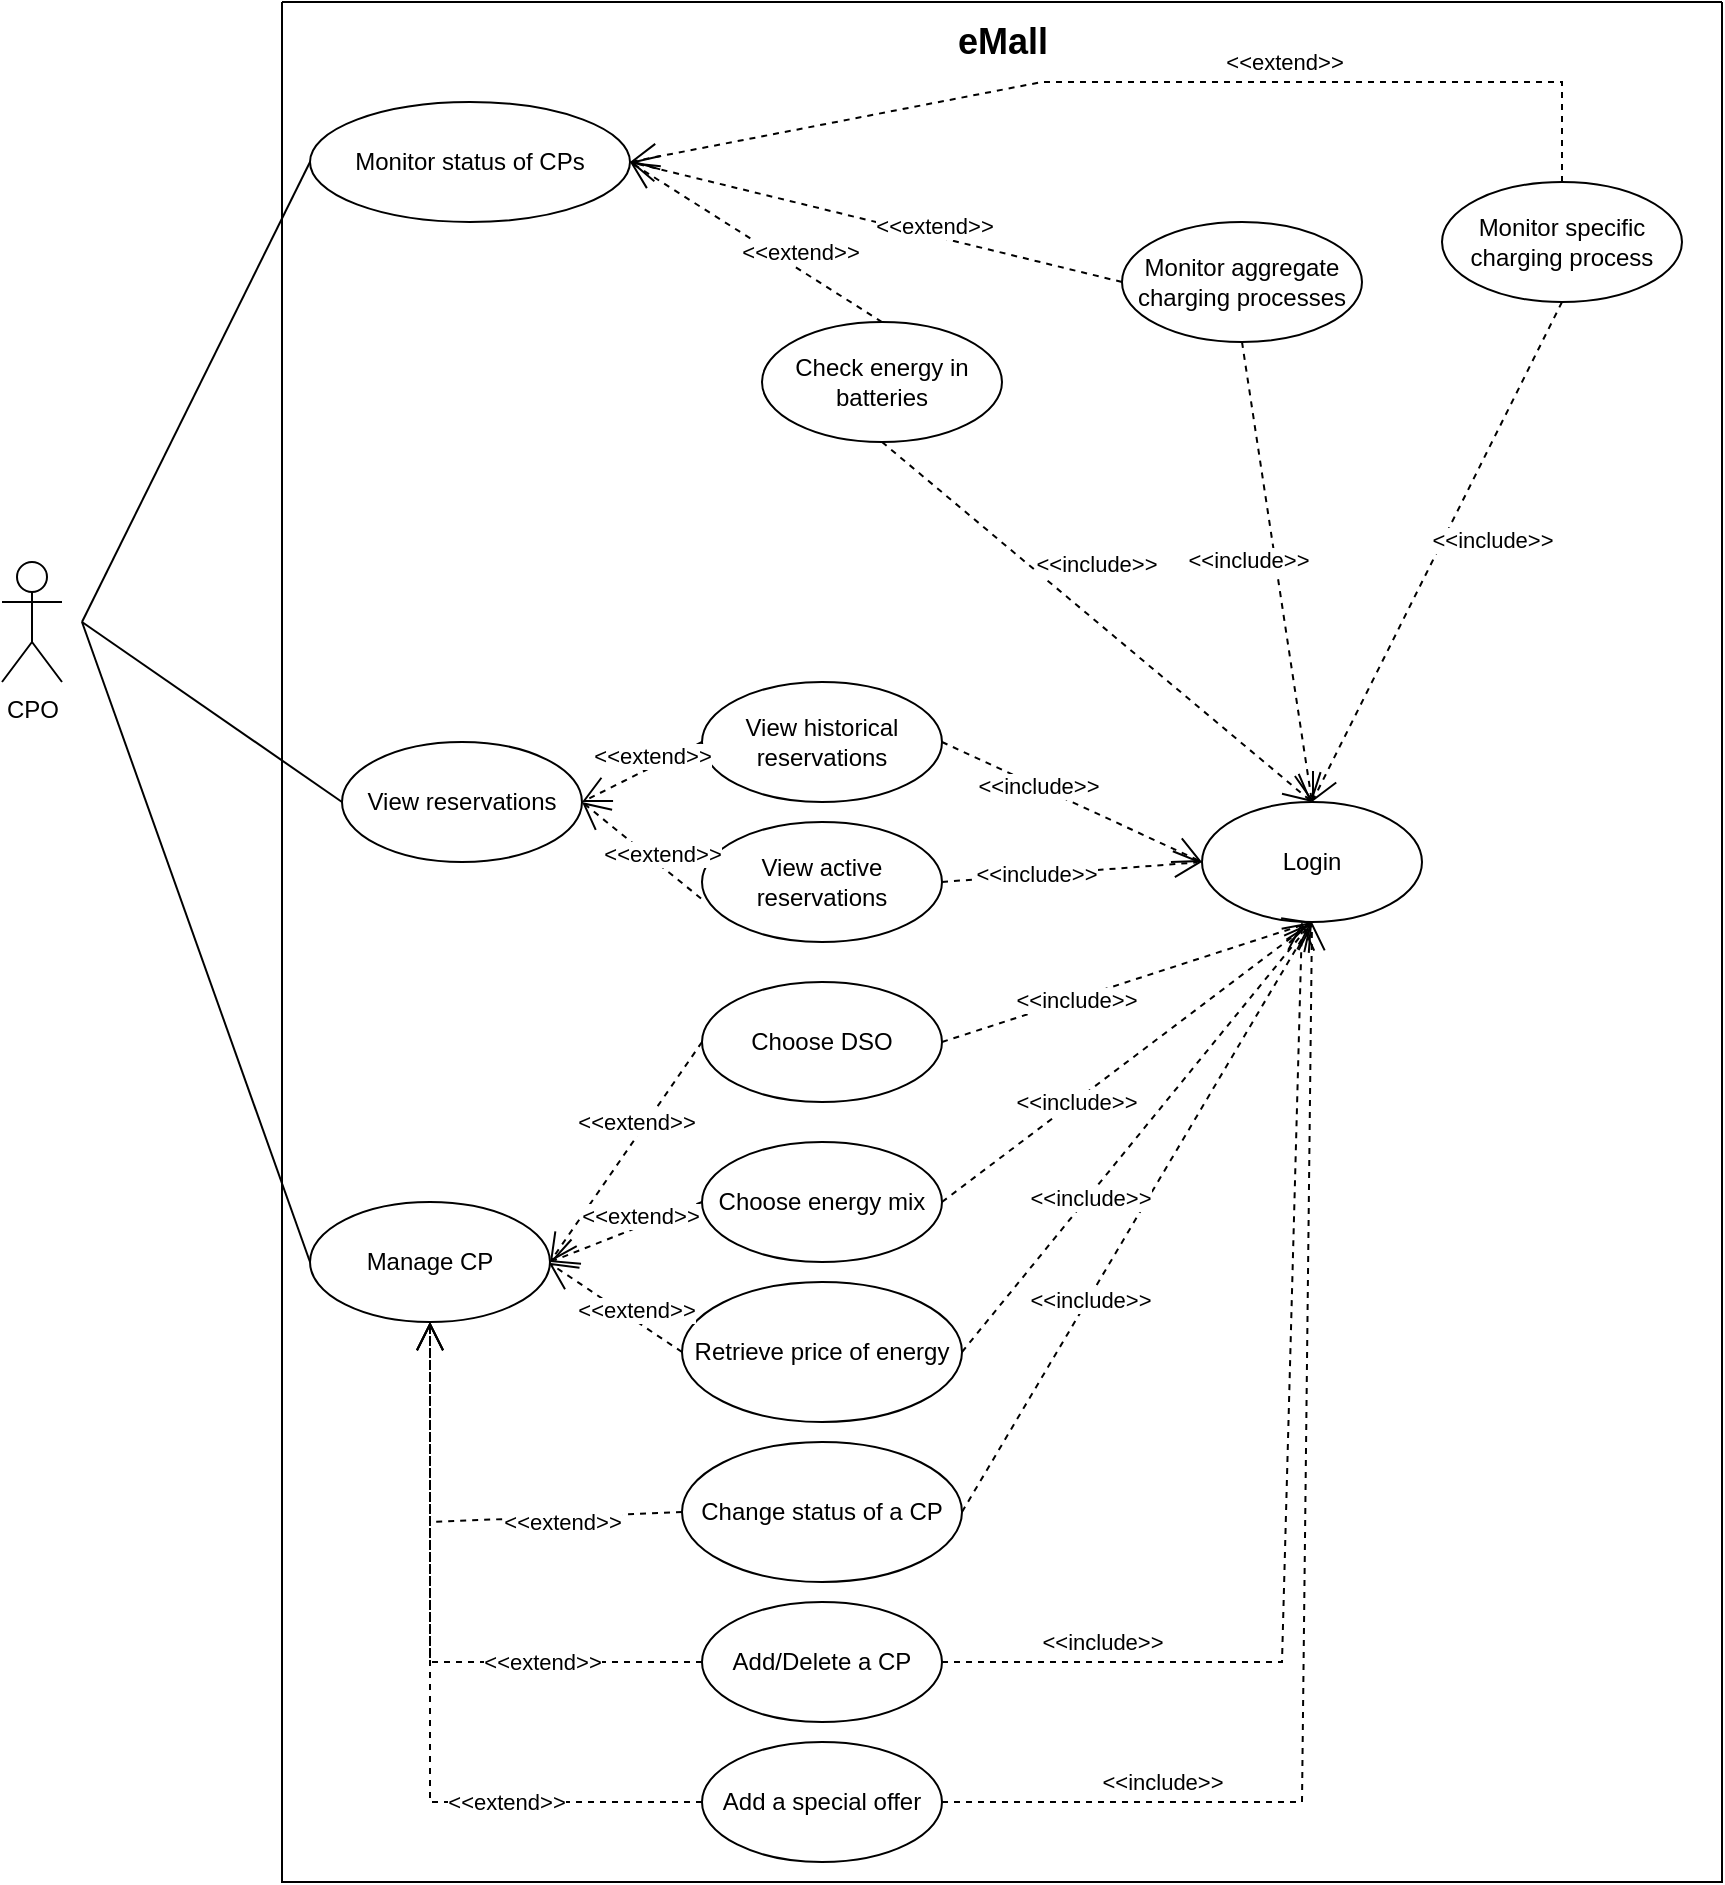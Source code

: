 <mxfile version="20.6.0" type="device"><diagram id="xSfS7f9iVf7y01iCm8C_" name="Pagina-1"><mxGraphModel dx="1730" dy="2127" grid="1" gridSize="10" guides="1" tooltips="1" connect="1" arrows="1" fold="1" page="1" pageScale="1" pageWidth="827" pageHeight="1169" math="0" shadow="0"><root><mxCell id="0"/><mxCell id="1" parent="0"/><mxCell id="NoGL-9SGHFlckXkN0ljQ-2" value="CPO" style="shape=umlActor;verticalLabelPosition=bottom;verticalAlign=top;html=1;outlineConnect=0;" parent="1" vertex="1"><mxGeometry x="50" y="40" width="30" height="60" as="geometry"/></mxCell><mxCell id="NoGL-9SGHFlckXkN0ljQ-3" value="" style="swimlane;startSize=0;" parent="1" vertex="1"><mxGeometry x="190" y="-240" width="720" height="940" as="geometry"><mxRectangle x="370" y="70" width="50" height="40" as="alternateBounds"/></mxGeometry></mxCell><mxCell id="NoGL-9SGHFlckXkN0ljQ-5" value="eMall" style="text;html=1;align=center;verticalAlign=middle;resizable=0;points=[];autosize=1;strokeColor=none;fillColor=none;fontSize=18;fontStyle=1" parent="NoGL-9SGHFlckXkN0ljQ-3" vertex="1"><mxGeometry x="325" width="70" height="40" as="geometry"/></mxCell><mxCell id="NoGL-9SGHFlckXkN0ljQ-9" value="Login" style="ellipse;whiteSpace=wrap;html=1;strokeWidth=1;" parent="NoGL-9SGHFlckXkN0ljQ-3" vertex="1"><mxGeometry x="460" y="400" width="110" height="60" as="geometry"/></mxCell><mxCell id="NoGL-9SGHFlckXkN0ljQ-11" value="Monitor status of CPs" style="ellipse;whiteSpace=wrap;html=1;strokeWidth=1;" parent="NoGL-9SGHFlckXkN0ljQ-3" vertex="1"><mxGeometry x="14" y="50" width="160" height="60" as="geometry"/></mxCell><mxCell id="WSd1pxD6rkp4gxGv32OZ-4" value="Monitor aggregate charging processes" style="ellipse;whiteSpace=wrap;html=1;" parent="NoGL-9SGHFlckXkN0ljQ-3" vertex="1"><mxGeometry x="420" y="110" width="120" height="60" as="geometry"/></mxCell><mxCell id="WSd1pxD6rkp4gxGv32OZ-9" value="&amp;lt;&amp;lt;extend&amp;gt;&amp;gt;" style="endArrow=open;endSize=12;dashed=1;html=1;rounded=0;exitX=0;exitY=0.5;exitDx=0;exitDy=0;entryX=1;entryY=0.5;entryDx=0;entryDy=0;" parent="NoGL-9SGHFlckXkN0ljQ-3" source="WSd1pxD6rkp4gxGv32OZ-4" target="NoGL-9SGHFlckXkN0ljQ-11" edge="1"><mxGeometry x="-0.231" y="-5" width="160" relative="1" as="geometry"><mxPoint x="270" y="50" as="sourcePoint"/><mxPoint x="180" y="90" as="targetPoint"/><mxPoint as="offset"/></mxGeometry></mxCell><mxCell id="WSd1pxD6rkp4gxGv32OZ-7" value="Check energy in batteries" style="ellipse;whiteSpace=wrap;html=1;" parent="NoGL-9SGHFlckXkN0ljQ-3" vertex="1"><mxGeometry x="240" y="160" width="120" height="60" as="geometry"/></mxCell><mxCell id="WSd1pxD6rkp4gxGv32OZ-10" value="&amp;lt;&amp;lt;extend&amp;gt;&amp;gt;" style="endArrow=open;endSize=12;dashed=1;html=1;rounded=0;exitX=0.5;exitY=0;exitDx=0;exitDy=0;entryX=1;entryY=0.5;entryDx=0;entryDy=0;" parent="NoGL-9SGHFlckXkN0ljQ-3" source="WSd1pxD6rkp4gxGv32OZ-7" target="NoGL-9SGHFlckXkN0ljQ-11" edge="1"><mxGeometry x="-0.281" y="-8" width="160" relative="1" as="geometry"><mxPoint x="280" y="60" as="sourcePoint"/><mxPoint x="190" y="100" as="targetPoint"/><mxPoint as="offset"/></mxGeometry></mxCell><mxCell id="WSd1pxD6rkp4gxGv32OZ-1" value="Monitor specific charging process" style="ellipse;whiteSpace=wrap;html=1;" parent="NoGL-9SGHFlckXkN0ljQ-3" vertex="1"><mxGeometry x="580" y="90" width="120" height="60" as="geometry"/></mxCell><mxCell id="WSd1pxD6rkp4gxGv32OZ-12" value="&amp;lt;&amp;lt;include&amp;gt;&amp;gt;" style="endArrow=open;endSize=12;dashed=1;html=1;rounded=0;exitX=0.5;exitY=1;exitDx=0;exitDy=0;entryX=0.5;entryY=0;entryDx=0;entryDy=0;" parent="NoGL-9SGHFlckXkN0ljQ-3" source="WSd1pxD6rkp4gxGv32OZ-7" target="NoGL-9SGHFlckXkN0ljQ-9" edge="1"><mxGeometry x="-0.132" y="22" width="160" relative="1" as="geometry"><mxPoint x="470" y="200" as="sourcePoint"/><mxPoint x="576" y="450" as="targetPoint"/><mxPoint as="offset"/></mxGeometry></mxCell><mxCell id="WSd1pxD6rkp4gxGv32OZ-13" value="&amp;lt;&amp;lt;include&amp;gt;&amp;gt;" style="endArrow=open;endSize=12;dashed=1;html=1;rounded=0;exitX=0.5;exitY=1;exitDx=0;exitDy=0;entryX=0.5;entryY=0;entryDx=0;entryDy=0;" parent="NoGL-9SGHFlckXkN0ljQ-3" source="WSd1pxD6rkp4gxGv32OZ-4" target="NoGL-9SGHFlckXkN0ljQ-9" edge="1"><mxGeometry x="-0.068" y="-13" width="160" relative="1" as="geometry"><mxPoint x="480" y="210" as="sourcePoint"/><mxPoint x="586" y="460" as="targetPoint"/><mxPoint as="offset"/></mxGeometry></mxCell><mxCell id="WSd1pxD6rkp4gxGv32OZ-14" value="&amp;lt;&amp;lt;include&amp;gt;&amp;gt;" style="endArrow=open;endSize=12;dashed=1;html=1;rounded=0;exitX=0.5;exitY=1;exitDx=0;exitDy=0;entryX=0.5;entryY=0;entryDx=0;entryDy=0;" parent="NoGL-9SGHFlckXkN0ljQ-3" source="WSd1pxD6rkp4gxGv32OZ-1" target="NoGL-9SGHFlckXkN0ljQ-9" edge="1"><mxGeometry x="-0.132" y="22" width="160" relative="1" as="geometry"><mxPoint x="490" y="220" as="sourcePoint"/><mxPoint x="596" y="470" as="targetPoint"/><mxPoint as="offset"/></mxGeometry></mxCell><mxCell id="WSd1pxD6rkp4gxGv32OZ-3" value="&amp;lt;&amp;lt;extend&amp;gt;&amp;gt;" style="endArrow=open;endSize=12;dashed=1;html=1;rounded=0;exitX=0.5;exitY=0;exitDx=0;exitDy=0;entryX=1;entryY=0.5;entryDx=0;entryDy=0;" parent="NoGL-9SGHFlckXkN0ljQ-3" source="WSd1pxD6rkp4gxGv32OZ-1" target="NoGL-9SGHFlckXkN0ljQ-11" edge="1"><mxGeometry x="-0.269" y="-10" width="160" relative="1" as="geometry"><mxPoint x="184" y="40" as="sourcePoint"/><mxPoint x="170" y="30" as="targetPoint"/><mxPoint x="1" as="offset"/><Array as="points"><mxPoint x="640" y="40"/><mxPoint x="380" y="40"/></Array></mxGeometry></mxCell><mxCell id="WSd1pxD6rkp4gxGv32OZ-15" value="View reservations" style="ellipse;whiteSpace=wrap;html=1;" parent="NoGL-9SGHFlckXkN0ljQ-3" vertex="1"><mxGeometry x="30" y="370" width="120" height="60" as="geometry"/></mxCell><mxCell id="WSd1pxD6rkp4gxGv32OZ-16" value="View historical reservations" style="ellipse;whiteSpace=wrap;html=1;" parent="NoGL-9SGHFlckXkN0ljQ-3" vertex="1"><mxGeometry x="210" y="340" width="120" height="60" as="geometry"/></mxCell><mxCell id="WSd1pxD6rkp4gxGv32OZ-19" value="&amp;lt;&amp;lt;extend&amp;gt;&amp;gt;" style="endArrow=open;endSize=12;dashed=1;html=1;rounded=0;exitX=0;exitY=0.5;exitDx=0;exitDy=0;entryX=1;entryY=0.5;entryDx=0;entryDy=0;" parent="NoGL-9SGHFlckXkN0ljQ-3" source="WSd1pxD6rkp4gxGv32OZ-16" target="WSd1pxD6rkp4gxGv32OZ-15" edge="1"><mxGeometry x="-0.231" y="-5" width="160" relative="1" as="geometry"><mxPoint x="702.0" y="480" as="sourcePoint"/><mxPoint x="456.0" y="420" as="targetPoint"/><mxPoint as="offset"/></mxGeometry></mxCell><mxCell id="WSd1pxD6rkp4gxGv32OZ-21" value="&amp;lt;&amp;lt;include&amp;gt;&amp;gt;" style="endArrow=open;endSize=12;dashed=1;html=1;rounded=0;exitX=1;exitY=0.5;exitDx=0;exitDy=0;entryX=0;entryY=0.5;entryDx=0;entryDy=0;" parent="NoGL-9SGHFlckXkN0ljQ-3" source="WSd1pxD6rkp4gxGv32OZ-16" target="NoGL-9SGHFlckXkN0ljQ-9" edge="1"><mxGeometry x="-0.283" width="160" relative="1" as="geometry"><mxPoint x="200" y="530" as="sourcePoint"/><mxPoint x="551" y="670" as="targetPoint"/><mxPoint x="1" as="offset"/></mxGeometry></mxCell><mxCell id="WSd1pxD6rkp4gxGv32OZ-23" value="Manage CP" style="ellipse;whiteSpace=wrap;html=1;" parent="NoGL-9SGHFlckXkN0ljQ-3" vertex="1"><mxGeometry x="14" y="600" width="120" height="60" as="geometry"/></mxCell><mxCell id="WSd1pxD6rkp4gxGv32OZ-24" value="Choose DSO" style="ellipse;whiteSpace=wrap;html=1;" parent="NoGL-9SGHFlckXkN0ljQ-3" vertex="1"><mxGeometry x="210" y="490" width="120" height="60" as="geometry"/></mxCell><mxCell id="WSd1pxD6rkp4gxGv32OZ-25" value="&amp;lt;&amp;lt;extend&amp;gt;&amp;gt;" style="endArrow=open;endSize=12;dashed=1;html=1;rounded=0;exitX=0;exitY=0.5;exitDx=0;exitDy=0;entryX=1;entryY=0.5;entryDx=0;entryDy=0;" parent="NoGL-9SGHFlckXkN0ljQ-3" source="WSd1pxD6rkp4gxGv32OZ-24" target="WSd1pxD6rkp4gxGv32OZ-23" edge="1"><mxGeometry x="-0.231" y="-5" width="160" relative="1" as="geometry"><mxPoint x="215.52" y="468.22" as="sourcePoint"/><mxPoint x="160.0" y="410" as="targetPoint"/><mxPoint as="offset"/></mxGeometry></mxCell><mxCell id="WSd1pxD6rkp4gxGv32OZ-27" value="Choose energy mix" style="ellipse;whiteSpace=wrap;html=1;" parent="NoGL-9SGHFlckXkN0ljQ-3" vertex="1"><mxGeometry x="210" y="570" width="120" height="60" as="geometry"/></mxCell><mxCell id="WSd1pxD6rkp4gxGv32OZ-28" value="&amp;lt;&amp;lt;extend&amp;gt;&amp;gt;" style="endArrow=open;endSize=12;dashed=1;html=1;rounded=0;exitX=0;exitY=0.5;exitDx=0;exitDy=0;entryX=1;entryY=0.5;entryDx=0;entryDy=0;" parent="NoGL-9SGHFlckXkN0ljQ-3" source="WSd1pxD6rkp4gxGv32OZ-27" target="WSd1pxD6rkp4gxGv32OZ-23" edge="1"><mxGeometry x="-0.231" y="-5" width="160" relative="1" as="geometry"><mxPoint x="225.52" y="478.22" as="sourcePoint"/><mxPoint x="170.0" y="420" as="targetPoint"/><mxPoint as="offset"/></mxGeometry></mxCell><mxCell id="WSd1pxD6rkp4gxGv32OZ-30" value="&amp;lt;&amp;lt;include&amp;gt;&amp;gt;" style="endArrow=open;endSize=12;dashed=1;html=1;rounded=0;exitX=1;exitY=0.5;exitDx=0;exitDy=0;entryX=0.5;entryY=1;entryDx=0;entryDy=0;" parent="NoGL-9SGHFlckXkN0ljQ-3" source="WSd1pxD6rkp4gxGv32OZ-27" target="NoGL-9SGHFlckXkN0ljQ-9" edge="1"><mxGeometry x="-0.283" width="160" relative="1" as="geometry"><mxPoint x="346" y="470" as="sourcePoint"/><mxPoint x="460" y="430" as="targetPoint"/><mxPoint x="1" as="offset"/></mxGeometry></mxCell><mxCell id="WSd1pxD6rkp4gxGv32OZ-29" value="&amp;lt;&amp;lt;include&amp;gt;&amp;gt;" style="endArrow=open;endSize=12;dashed=1;html=1;rounded=0;exitX=1;exitY=0.5;exitDx=0;exitDy=0;entryX=0.5;entryY=1;entryDx=0;entryDy=0;" parent="NoGL-9SGHFlckXkN0ljQ-3" source="WSd1pxD6rkp4gxGv32OZ-24" target="NoGL-9SGHFlckXkN0ljQ-9" edge="1"><mxGeometry x="-0.283" width="160" relative="1" as="geometry"><mxPoint x="336" y="460" as="sourcePoint"/><mxPoint x="410" y="490" as="targetPoint"/><mxPoint x="1" as="offset"/></mxGeometry></mxCell><mxCell id="WSd1pxD6rkp4gxGv32OZ-32" value="Change status of a CP" style="ellipse;whiteSpace=wrap;html=1;strokeWidth=1;" parent="NoGL-9SGHFlckXkN0ljQ-3" vertex="1"><mxGeometry x="200" y="720" width="140" height="70" as="geometry"/></mxCell><mxCell id="WSd1pxD6rkp4gxGv32OZ-33" value="&amp;lt;&amp;lt;include&amp;gt;&amp;gt;" style="endArrow=open;endSize=12;dashed=1;html=1;rounded=0;exitX=1;exitY=0.5;exitDx=0;exitDy=0;entryX=0.5;entryY=1;entryDx=0;entryDy=0;" parent="NoGL-9SGHFlckXkN0ljQ-3" source="WSd1pxD6rkp4gxGv32OZ-32" target="NoGL-9SGHFlckXkN0ljQ-9" edge="1"><mxGeometry x="-0.283" width="160" relative="1" as="geometry"><mxPoint x="330" y="624.5" as="sourcePoint"/><mxPoint x="525" y="470" as="targetPoint"/><mxPoint x="1" as="offset"/><Array as="points"/></mxGeometry></mxCell><mxCell id="WSd1pxD6rkp4gxGv32OZ-34" value="&amp;lt;&amp;lt;extend&amp;gt;&amp;gt;" style="endArrow=open;endSize=12;dashed=1;html=1;rounded=0;exitX=0;exitY=0.5;exitDx=0;exitDy=0;entryX=0.5;entryY=1;entryDx=0;entryDy=0;" parent="NoGL-9SGHFlckXkN0ljQ-3" source="WSd1pxD6rkp4gxGv32OZ-32" target="WSd1pxD6rkp4gxGv32OZ-23" edge="1"><mxGeometry x="-0.468" y="3" width="160" relative="1" as="geometry"><mxPoint x="210" y="624.5" as="sourcePoint"/><mxPoint x="160" y="570.0" as="targetPoint"/><mxPoint as="offset"/><Array as="points"><mxPoint x="74" y="760"/></Array></mxGeometry></mxCell><mxCell id="WSd1pxD6rkp4gxGv32OZ-17" value="View active reservations" style="ellipse;whiteSpace=wrap;html=1;" parent="NoGL-9SGHFlckXkN0ljQ-3" vertex="1"><mxGeometry x="210" y="410" width="120" height="60" as="geometry"/></mxCell><mxCell id="WSd1pxD6rkp4gxGv32OZ-20" value="&amp;lt;&amp;lt;extend&amp;gt;&amp;gt;" style="endArrow=open;endSize=12;dashed=1;html=1;rounded=0;exitX=-0.004;exitY=0.637;exitDx=0;exitDy=0;entryX=1;entryY=0.5;entryDx=0;entryDy=0;exitPerimeter=0;" parent="NoGL-9SGHFlckXkN0ljQ-3" source="WSd1pxD6rkp4gxGv32OZ-17" target="WSd1pxD6rkp4gxGv32OZ-15" edge="1"><mxGeometry x="-0.231" y="-5" width="160" relative="1" as="geometry"><mxPoint x="712.0" y="670" as="sourcePoint"/><mxPoint x="466.0" y="610" as="targetPoint"/><mxPoint as="offset"/></mxGeometry></mxCell><mxCell id="WSd1pxD6rkp4gxGv32OZ-22" value="&amp;lt;&amp;lt;include&amp;gt;&amp;gt;" style="endArrow=open;endSize=12;dashed=1;html=1;rounded=0;exitX=1;exitY=0.5;exitDx=0;exitDy=0;entryX=0;entryY=0.5;entryDx=0;entryDy=0;" parent="NoGL-9SGHFlckXkN0ljQ-3" source="WSd1pxD6rkp4gxGv32OZ-17" target="NoGL-9SGHFlckXkN0ljQ-9" edge="1"><mxGeometry x="-0.283" width="160" relative="1" as="geometry"><mxPoint x="184" y="460" as="sourcePoint"/><mxPoint x="470" y="610" as="targetPoint"/><mxPoint x="1" as="offset"/></mxGeometry></mxCell><mxCell id="WSd1pxD6rkp4gxGv32OZ-35" value="Retrieve price of energy" style="ellipse;whiteSpace=wrap;html=1;strokeWidth=1;" parent="NoGL-9SGHFlckXkN0ljQ-3" vertex="1"><mxGeometry x="200" y="640" width="140" height="70" as="geometry"/></mxCell><mxCell id="WSd1pxD6rkp4gxGv32OZ-36" value="&amp;lt;&amp;lt;include&amp;gt;&amp;gt;" style="endArrow=open;endSize=12;dashed=1;html=1;rounded=0;exitX=1;exitY=0.5;exitDx=0;exitDy=0;entryX=0.5;entryY=1;entryDx=0;entryDy=0;" parent="NoGL-9SGHFlckXkN0ljQ-3" source="WSd1pxD6rkp4gxGv32OZ-35" target="NoGL-9SGHFlckXkN0ljQ-9" edge="1"><mxGeometry x="-0.283" width="160" relative="1" as="geometry"><mxPoint x="330.0" y="610" as="sourcePoint"/><mxPoint x="525" y="470" as="targetPoint"/><mxPoint x="1" as="offset"/></mxGeometry></mxCell><mxCell id="WSd1pxD6rkp4gxGv32OZ-38" value="&amp;lt;&amp;lt;extend&amp;gt;&amp;gt;" style="endArrow=open;endSize=12;dashed=1;html=1;rounded=0;exitX=0;exitY=0.5;exitDx=0;exitDy=0;entryX=0.995;entryY=0.506;entryDx=0;entryDy=0;entryPerimeter=0;" parent="NoGL-9SGHFlckXkN0ljQ-3" source="WSd1pxD6rkp4gxGv32OZ-35" target="WSd1pxD6rkp4gxGv32OZ-23" edge="1"><mxGeometry x="-0.231" y="-5" width="160" relative="1" as="geometry"><mxPoint x="210" y="765" as="sourcePoint"/><mxPoint x="140" y="630" as="targetPoint"/><mxPoint as="offset"/></mxGeometry></mxCell><mxCell id="vvovJgnX_C0W13VjGpcs-1" value="Add/Delete a CP" style="ellipse;whiteSpace=wrap;html=1;" parent="NoGL-9SGHFlckXkN0ljQ-3" vertex="1"><mxGeometry x="210" y="800" width="120" height="60" as="geometry"/></mxCell><mxCell id="vvovJgnX_C0W13VjGpcs-3" value="&amp;lt;&amp;lt;extend&amp;gt;&amp;gt;" style="endArrow=open;endSize=12;dashed=1;html=1;rounded=0;exitX=0;exitY=0.5;exitDx=0;exitDy=0;entryX=0.5;entryY=1;entryDx=0;entryDy=0;" parent="NoGL-9SGHFlckXkN0ljQ-3" source="vvovJgnX_C0W13VjGpcs-1" target="WSd1pxD6rkp4gxGv32OZ-23" edge="1"><mxGeometry x="-0.477" width="160" relative="1" as="geometry"><mxPoint x="210" y="765" as="sourcePoint"/><mxPoint x="144" y="640" as="targetPoint"/><mxPoint as="offset"/><Array as="points"><mxPoint x="74" y="830"/></Array></mxGeometry></mxCell><mxCell id="SCX66E7eRJlfmZ9cqUWn-1" value="Add a special offer" style="ellipse;whiteSpace=wrap;html=1;" vertex="1" parent="NoGL-9SGHFlckXkN0ljQ-3"><mxGeometry x="210" y="870" width="120" height="60" as="geometry"/></mxCell><mxCell id="SCX66E7eRJlfmZ9cqUWn-2" value="&amp;lt;&amp;lt;include&amp;gt;&amp;gt;" style="endArrow=open;endSize=12;dashed=1;html=1;rounded=0;exitX=1;exitY=0.5;exitDx=0;exitDy=0;" edge="1" parent="NoGL-9SGHFlckXkN0ljQ-3" source="SCX66E7eRJlfmZ9cqUWn-1"><mxGeometry x="-0.645" y="10" width="160" relative="1" as="geometry"><mxPoint x="340" y="840" as="sourcePoint"/><mxPoint x="515" y="460" as="targetPoint"/><mxPoint as="offset"/><Array as="points"><mxPoint x="510" y="900"/></Array></mxGeometry></mxCell><mxCell id="SCX66E7eRJlfmZ9cqUWn-3" value="&amp;lt;&amp;lt;extend&amp;gt;&amp;gt;" style="endArrow=open;endSize=12;dashed=1;html=1;rounded=0;exitX=0;exitY=0.5;exitDx=0;exitDy=0;entryX=0.5;entryY=1;entryDx=0;entryDy=0;" edge="1" parent="NoGL-9SGHFlckXkN0ljQ-3" source="SCX66E7eRJlfmZ9cqUWn-1" target="WSd1pxD6rkp4gxGv32OZ-23"><mxGeometry x="-0.477" width="160" relative="1" as="geometry"><mxPoint x="220" y="840" as="sourcePoint"/><mxPoint x="84" y="670" as="targetPoint"/><mxPoint as="offset"/><Array as="points"><mxPoint x="74" y="900"/></Array></mxGeometry></mxCell><mxCell id="NoGL-9SGHFlckXkN0ljQ-33" value="" style="endArrow=none;html=1;rounded=0;entryX=0;entryY=0.5;entryDx=0;entryDy=0;" parent="1" target="NoGL-9SGHFlckXkN0ljQ-11" edge="1"><mxGeometry width="50" height="50" relative="1" as="geometry"><mxPoint x="90" y="70" as="sourcePoint"/><mxPoint x="410" y="60" as="targetPoint"/></mxGeometry></mxCell><mxCell id="NoGL-9SGHFlckXkN0ljQ-35" value="" style="endArrow=none;html=1;rounded=0;entryX=0;entryY=0.5;entryDx=0;entryDy=0;" parent="1" target="WSd1pxD6rkp4gxGv32OZ-15" edge="1"><mxGeometry width="50" height="50" relative="1" as="geometry"><mxPoint x="90" y="70" as="sourcePoint"/><mxPoint x="214.0" y="195" as="targetPoint"/></mxGeometry></mxCell><mxCell id="WSd1pxD6rkp4gxGv32OZ-37" value="" style="endArrow=none;html=1;rounded=0;entryX=0;entryY=0.5;entryDx=0;entryDy=0;" parent="1" target="WSd1pxD6rkp4gxGv32OZ-23" edge="1"><mxGeometry width="50" height="50" relative="1" as="geometry"><mxPoint x="90" y="70" as="sourcePoint"/><mxPoint x="230" y="170" as="targetPoint"/></mxGeometry></mxCell><mxCell id="vvovJgnX_C0W13VjGpcs-2" value="&amp;lt;&amp;lt;include&amp;gt;&amp;gt;" style="endArrow=open;endSize=12;dashed=1;html=1;rounded=0;exitX=1;exitY=0.5;exitDx=0;exitDy=0;" parent="1" source="vvovJgnX_C0W13VjGpcs-1" edge="1"><mxGeometry x="-0.704" y="10" width="160" relative="1" as="geometry"><mxPoint x="540" y="525" as="sourcePoint"/><mxPoint x="700" y="220" as="targetPoint"/><mxPoint as="offset"/><Array as="points"><mxPoint x="690" y="590"/></Array></mxGeometry></mxCell></root></mxGraphModel></diagram></mxfile>